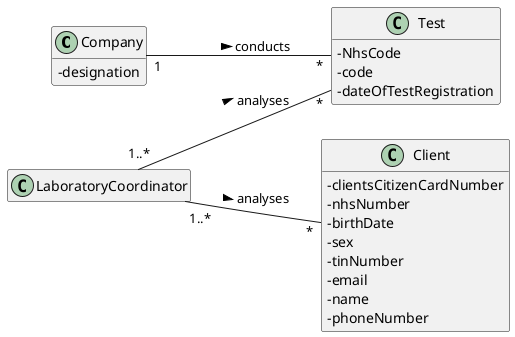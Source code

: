 @startuml

skinparam classAttributeIconSize 0
hide empty methods
hide empty attributes
left to right direction

class Company{
- designation
}

class Test{
- NhsCode
- code
- dateOfTestRegistration
}

class Client{
- clientsCitizenCardNumber
- nhsNumber
- birthDate
- sex
- tinNumber
- email
- name
- phoneNumber
}

class LaboratoryCoordinator{
}

Company "1" -- "*" Test : conducts >
LaboratoryCoordinator "1..*" -- "*" Test : analyses >
LaboratoryCoordinator "1..*" -- "*" Client : analyses >

@enduml